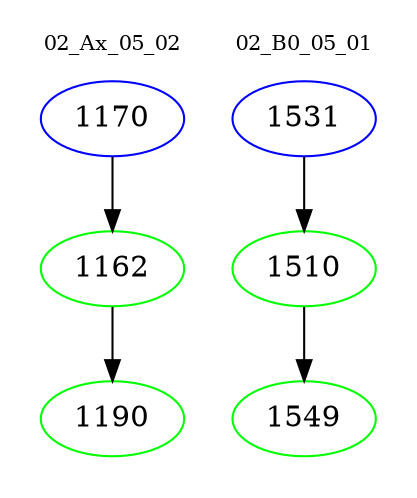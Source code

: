 digraph{
subgraph cluster_0 {
color = white
label = "02_Ax_05_02";
fontsize=10;
T0_1170 [label="1170", color="blue"]
T0_1170 -> T0_1162 [color="black"]
T0_1162 [label="1162", color="green"]
T0_1162 -> T0_1190 [color="black"]
T0_1190 [label="1190", color="green"]
}
subgraph cluster_1 {
color = white
label = "02_B0_05_01";
fontsize=10;
T1_1531 [label="1531", color="blue"]
T1_1531 -> T1_1510 [color="black"]
T1_1510 [label="1510", color="green"]
T1_1510 -> T1_1549 [color="black"]
T1_1549 [label="1549", color="green"]
}
}
